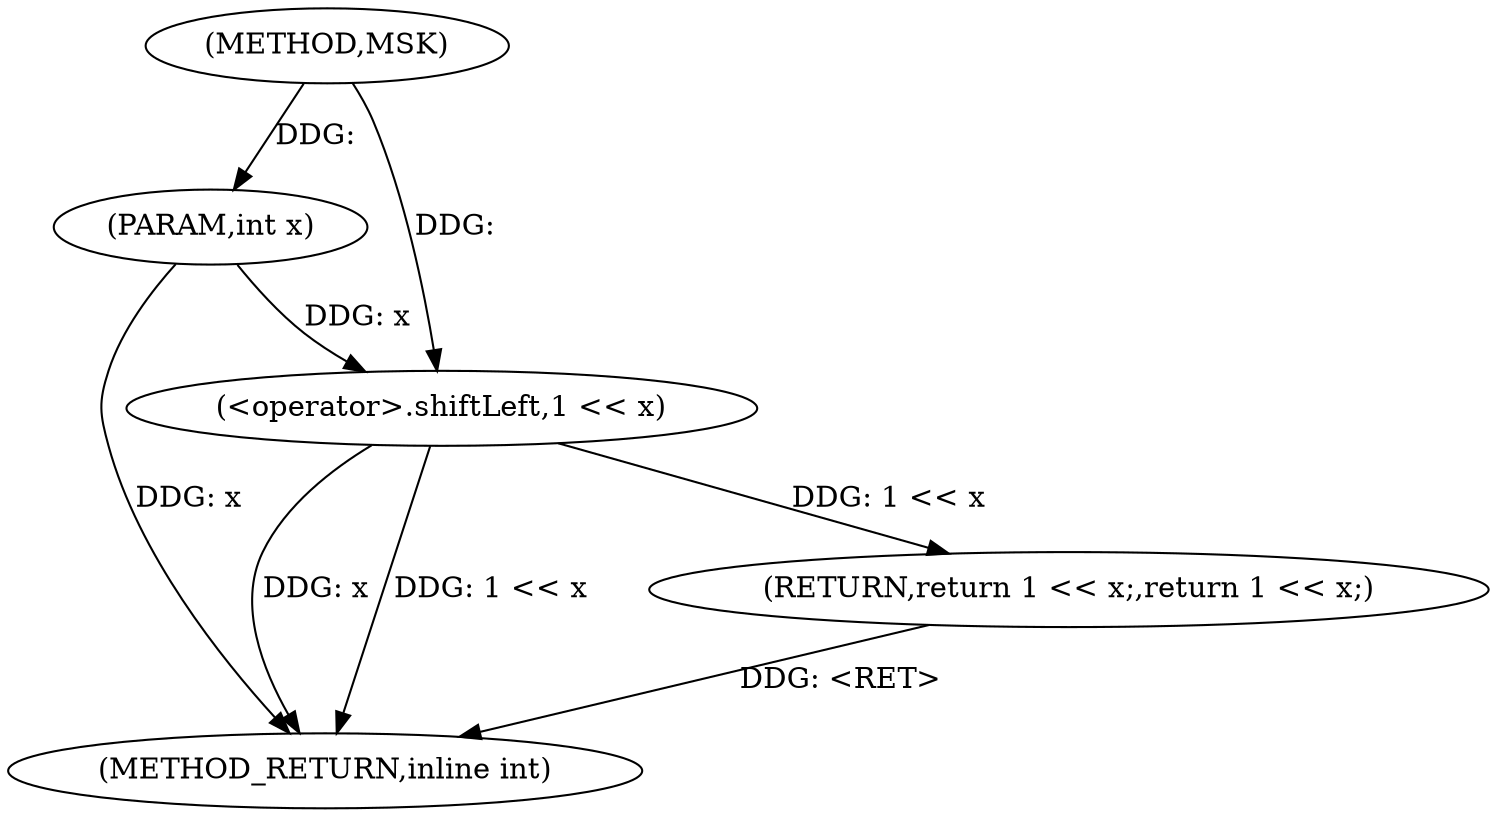 digraph "MSK" {  
"1000156" [label = "(METHOD,MSK)" ]
"1000163" [label = "(METHOD_RETURN,inline int)" ]
"1000157" [label = "(PARAM,int x)" ]
"1000159" [label = "(RETURN,return 1 << x;,return 1 << x;)" ]
"1000160" [label = "(<operator>.shiftLeft,1 << x)" ]
  "1000159" -> "1000163"  [ label = "DDG: <RET>"] 
  "1000157" -> "1000163"  [ label = "DDG: x"] 
  "1000160" -> "1000163"  [ label = "DDG: x"] 
  "1000160" -> "1000163"  [ label = "DDG: 1 << x"] 
  "1000156" -> "1000157"  [ label = "DDG: "] 
  "1000160" -> "1000159"  [ label = "DDG: 1 << x"] 
  "1000156" -> "1000160"  [ label = "DDG: "] 
  "1000157" -> "1000160"  [ label = "DDG: x"] 
}
